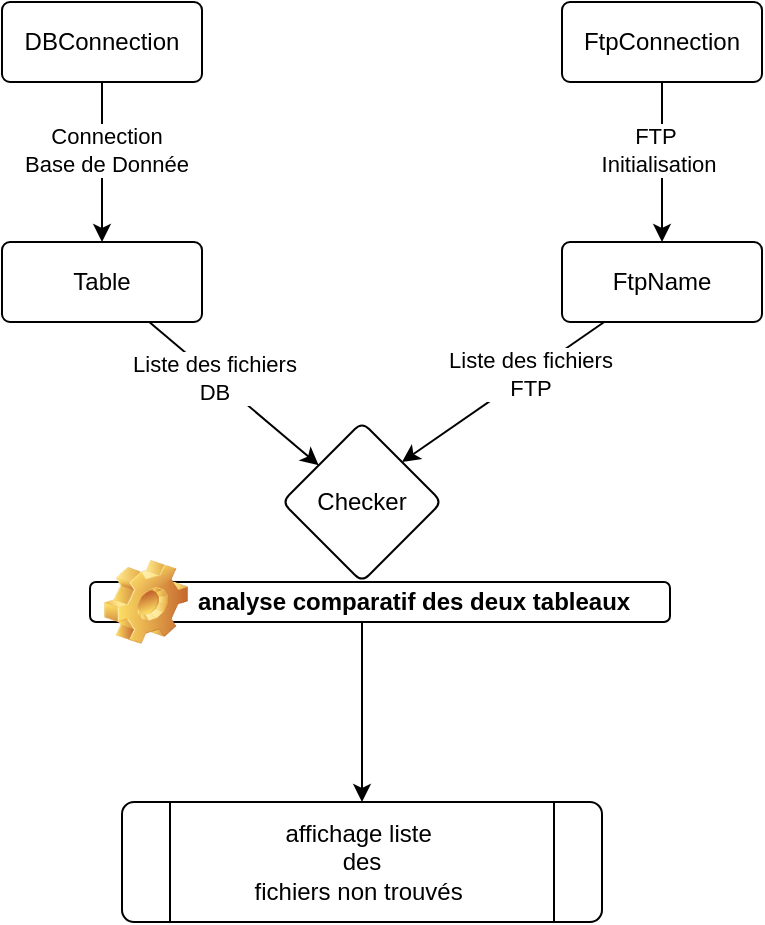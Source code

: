 <mxfile version="26.0.4">
  <diagram name="Page-1" id="IliPSVnwGc1y8CVMQwzB">
    <mxGraphModel dx="1167" dy="618" grid="1" gridSize="10" guides="1" tooltips="1" connect="1" arrows="1" fold="1" page="1" pageScale="1" pageWidth="827" pageHeight="1169" math="0" shadow="0">
      <root>
        <mxCell id="0" />
        <mxCell id="1" parent="0" />
        <mxCell id="2IIRnFB_HFgbn1EbD854-3" value="" style="edgeStyle=orthogonalEdgeStyle;rounded=0;orthogonalLoop=1;jettySize=auto;html=1;" edge="1" parent="1" source="2IIRnFB_HFgbn1EbD854-1" target="2IIRnFB_HFgbn1EbD854-2">
          <mxGeometry relative="1" as="geometry" />
        </mxCell>
        <mxCell id="2IIRnFB_HFgbn1EbD854-12" value="Connection&lt;div&gt;Base de Donnée&lt;/div&gt;" style="edgeLabel;html=1;align=center;verticalAlign=middle;resizable=0;points=[];" vertex="1" connectable="0" parent="2IIRnFB_HFgbn1EbD854-3">
          <mxGeometry x="-0.158" y="2" relative="1" as="geometry">
            <mxPoint as="offset" />
          </mxGeometry>
        </mxCell>
        <mxCell id="2IIRnFB_HFgbn1EbD854-1" value="DBConnection" style="rounded=1;arcSize=10;whiteSpace=wrap;html=1;align=center;" vertex="1" parent="1">
          <mxGeometry x="80" y="80" width="100" height="40" as="geometry" />
        </mxCell>
        <mxCell id="2IIRnFB_HFgbn1EbD854-5" value="" style="rounded=0;orthogonalLoop=1;jettySize=auto;html=1;" edge="1" parent="1" source="2IIRnFB_HFgbn1EbD854-2" target="2IIRnFB_HFgbn1EbD854-4">
          <mxGeometry relative="1" as="geometry" />
        </mxCell>
        <mxCell id="2IIRnFB_HFgbn1EbD854-17" value="Liste des fichiers&lt;div&gt;DB&lt;/div&gt;" style="edgeLabel;html=1;align=center;verticalAlign=middle;resizable=0;points=[];" vertex="1" connectable="0" parent="2IIRnFB_HFgbn1EbD854-5">
          <mxGeometry x="-0.233" relative="1" as="geometry">
            <mxPoint as="offset" />
          </mxGeometry>
        </mxCell>
        <mxCell id="2IIRnFB_HFgbn1EbD854-2" value="Table" style="rounded=1;arcSize=10;whiteSpace=wrap;html=1;align=center;" vertex="1" parent="1">
          <mxGeometry x="80" y="200" width="100" height="40" as="geometry" />
        </mxCell>
        <mxCell id="2IIRnFB_HFgbn1EbD854-15" value="" style="edgeStyle=orthogonalEdgeStyle;rounded=0;orthogonalLoop=1;jettySize=auto;html=1;" edge="1" parent="1" source="2IIRnFB_HFgbn1EbD854-4" target="2IIRnFB_HFgbn1EbD854-14">
          <mxGeometry relative="1" as="geometry" />
        </mxCell>
        <mxCell id="2IIRnFB_HFgbn1EbD854-4" value="Checker" style="rhombus;whiteSpace=wrap;html=1;rounded=1;arcSize=10;" vertex="1" parent="1">
          <mxGeometry x="220" y="290" width="80" height="80" as="geometry" />
        </mxCell>
        <mxCell id="2IIRnFB_HFgbn1EbD854-6" value="" style="edgeStyle=orthogonalEdgeStyle;rounded=0;orthogonalLoop=1;jettySize=auto;html=1;entryX=0.5;entryY=0;entryDx=0;entryDy=0;" edge="1" source="2IIRnFB_HFgbn1EbD854-7" target="2IIRnFB_HFgbn1EbD854-9" parent="1">
          <mxGeometry relative="1" as="geometry">
            <mxPoint x="410" y="180" as="targetPoint" />
          </mxGeometry>
        </mxCell>
        <mxCell id="2IIRnFB_HFgbn1EbD854-13" value="FTP&amp;nbsp;&lt;div&gt;Initialisation&lt;/div&gt;" style="edgeLabel;html=1;align=center;verticalAlign=middle;resizable=0;points=[];" vertex="1" connectable="0" parent="2IIRnFB_HFgbn1EbD854-6">
          <mxGeometry x="-0.158" y="-2" relative="1" as="geometry">
            <mxPoint as="offset" />
          </mxGeometry>
        </mxCell>
        <mxCell id="2IIRnFB_HFgbn1EbD854-7" value="FtpConnection" style="rounded=1;arcSize=10;whiteSpace=wrap;html=1;align=center;" vertex="1" parent="1">
          <mxGeometry x="360" y="80" width="100" height="40" as="geometry" />
        </mxCell>
        <mxCell id="2IIRnFB_HFgbn1EbD854-11" style="rounded=0;orthogonalLoop=1;jettySize=auto;html=1;entryX=1;entryY=0;entryDx=0;entryDy=0;" edge="1" parent="1" source="2IIRnFB_HFgbn1EbD854-9" target="2IIRnFB_HFgbn1EbD854-4">
          <mxGeometry relative="1" as="geometry" />
        </mxCell>
        <mxCell id="2IIRnFB_HFgbn1EbD854-18" value="Liste des fichiers&lt;div&gt;FTP&lt;/div&gt;" style="edgeLabel;html=1;align=center;verticalAlign=middle;resizable=0;points=[];" vertex="1" connectable="0" parent="2IIRnFB_HFgbn1EbD854-11">
          <mxGeometry x="-0.266" relative="1" as="geometry">
            <mxPoint as="offset" />
          </mxGeometry>
        </mxCell>
        <mxCell id="2IIRnFB_HFgbn1EbD854-9" value="FtpName" style="rounded=1;arcSize=10;whiteSpace=wrap;html=1;align=center;" vertex="1" parent="1">
          <mxGeometry x="360" y="200" width="100" height="40" as="geometry" />
        </mxCell>
        <mxCell id="2IIRnFB_HFgbn1EbD854-14" value="affichage liste&amp;nbsp;&lt;div&gt;des&lt;/div&gt;&lt;div&gt;fichiers non trouvés&amp;nbsp;&lt;/div&gt;" style="shape=process;whiteSpace=wrap;html=1;backgroundOutline=1;rounded=1;arcSize=10;" vertex="1" parent="1">
          <mxGeometry x="140" y="480" width="240" height="60" as="geometry" />
        </mxCell>
        <mxCell id="2IIRnFB_HFgbn1EbD854-16" value="analyse comparatif des deux tableaux" style="label;whiteSpace=wrap;html=1;image=img/clipart/Gear_128x128.png" vertex="1" parent="1">
          <mxGeometry x="124" y="370" width="290" height="20" as="geometry" />
        </mxCell>
      </root>
    </mxGraphModel>
  </diagram>
</mxfile>
